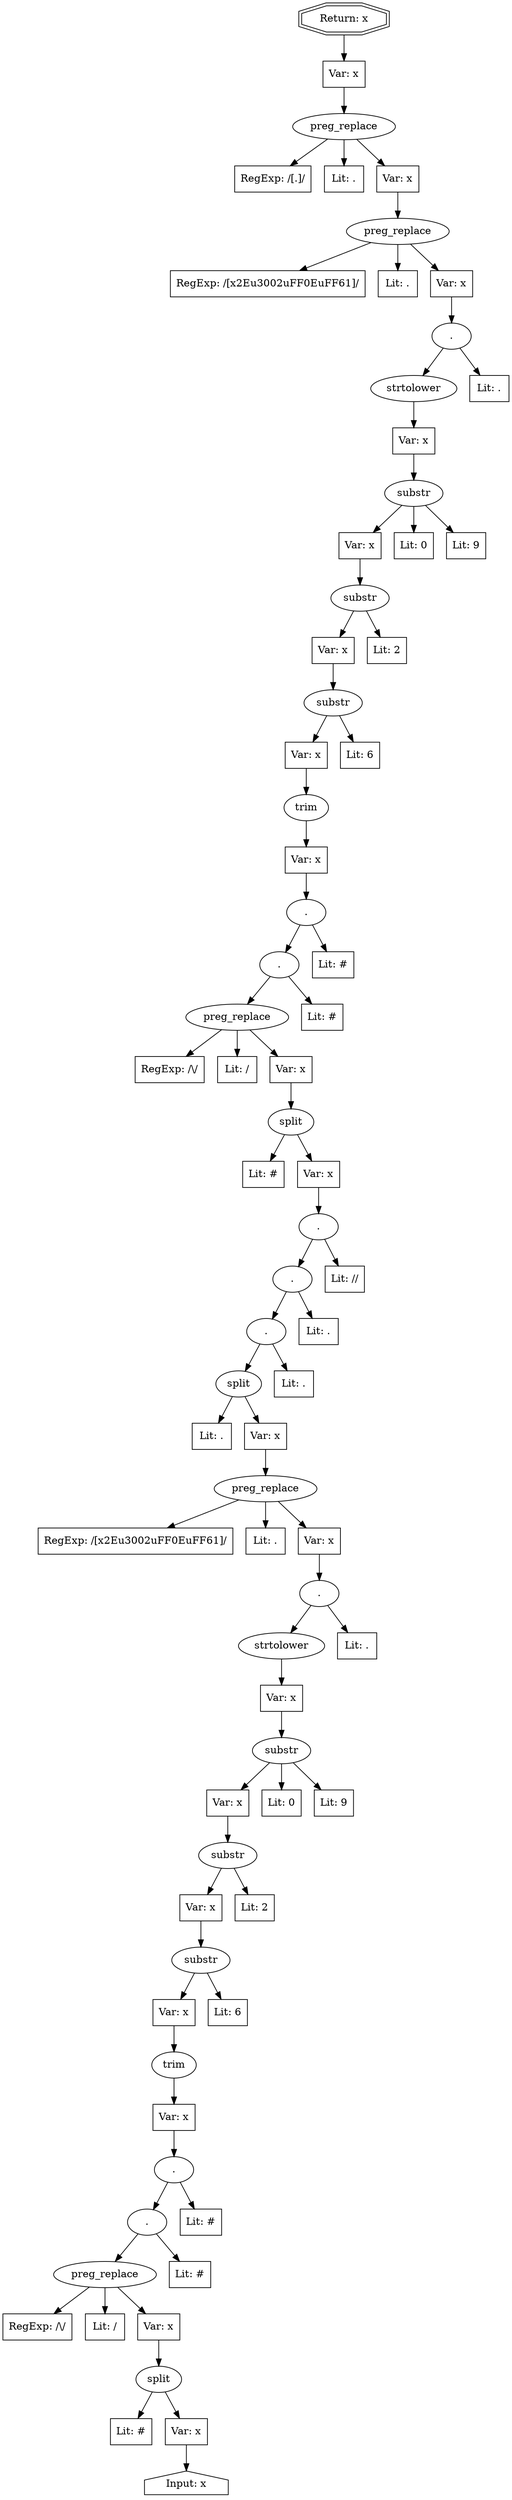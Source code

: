 // Finding: b9efc9ad-7c1d-4566-baba-a3e6dd82c86c
// Finding.url: https://example12.com/terms##</iframe></style></script></object></embed></textarea><img src=x onerror=taintfoxLog('1ed83216ef0948a0937f7b486ce99cdc')><!--/*
// Finding.parentloc: https://example12.com/terms##</iframe></style></script></object></embed></textarea><img src=x onerror=taintfoxLog('1ed83216ef0948a0937f7b486ce99cdc')><!--/*
// Finding.domain: example12.com
// Finding.base_domain: example12.com
// Finding.source: location.href
// Finding.sink: innerHTML
// Sanitizer.score: 26
// Sanitizer.name: <synthetic>
// Sanitizer.location: example18.com
// Finding.begin: 32671
// Finding.end: 32677
// Finding.original_uuid: 10ad016e-5639-483b-831e-0d8ac7ee1c05
// Finding.TwentyFiveMillionFlowsId: -1175349165
// Finding.script: https://example13.com/package/run_js/17a22aa6ad5fba0290417139214bcf1ede4631cc1609b894c3b6e6ecff4a0a3e/xfalse/x12
// Finding.line: 5
// Exploit.uuid: 1ed83216-ef09-48a0-937f-7b486ce99cdc
// Exploit.success: false
// Exploit.status: validated
// Exploit.method: C
// Exploit.type: html
// Exploit.token: text
// Exploit.content: :
// Exploit.quote_type: None
// Exploit.tag: None
// Exploit.break_out: #</iframe></style></script></object></embed></textarea><img src=x onerror=
// Exploit.break_in: ><!--/*
// Exploit.payload: #</iframe></style></script></object></embed></textarea><img src=x onerror=taintfoxLog(1)><!--/*
// Exploit.begin_taint_url: 0
// Exploit.end_taint_url: 6
// Exploit.replace_begin_url: 23
// Exploit.replace_end_url: 23
// Exploit.replace_begin_param: 23854
// Exploit.replace_end_param: 23854
// Issues.LargestEncodeAttrStringChain: 0
// Issues.LargestTextFragmentEncodeChainLength: 0
// Issues.HasApproximation: false
// Issues.HasMissingImplementation: false
// Issues.HasInfiniteRegexWithFunctionReplacer: false
// Issues.MergedSplitAndJoins: true
// Issues.HasUrlInRhsOfReplace: false
// Issues.HasUrlInLhsOfReplace: false
// Issues.HasCookieValueInLhsOfreplace: false
// Issues.HasCookieValueInRhsOfreplace: false
// Issues.HasCookieValueInMatchPattern: false
// Issues.HasCookieValueInExecPattern: false
// Issues.RemovedLRConcats: true
// Issues.RemovedReplaceArtifacts: false
// Issues.HasUrlInMatchPattern: false
// Issues.HasUrlInExecPattern: false
// Issues.RemovedNOPreplaces: false
// Issues.Known_sanitizer: false
// DepGraph.hash: 290004033
// DepGraph.sanitizer_hash: 1073805964
// Merged split and join statements 
// Removed LR concats 
// Removed LR concats 
// Removed LR concats 
// Removed LR concats 
// Removed LR concats 
digraph cfg {
n0 [shape=house, label="Input: x"];
n1 [shape=ellipse, label="split"];
n2 [shape=box, label="Lit: #"];
n3 [shape=box, label="Var: x"];
n4 [shape=ellipse, label="preg_replace"];
n5 [shape=box, label="RegExp: /\\/"];
n6 [shape=box, label="Lit: /"];
n7 [shape=box, label="Var: x"];
n8 [shape=ellipse, label="."];
n9 [shape=box, label="Lit: #"];
n10 [shape=ellipse, label="."];
n11 [shape=box, label="Lit: #"];
n12 [shape=ellipse, label="trim"];
n13 [shape=box, label="Var: x"];
n14 [shape=ellipse, label="substr"];
n15 [shape=box, label="Var: x"];
n16 [shape=box, label="Lit: 6"];
n17 [shape=ellipse, label="substr"];
n18 [shape=box, label="Var: x"];
n19 [shape=box, label="Lit: 2"];
n20 [shape=ellipse, label="substr"];
n21 [shape=box, label="Var: x"];
n22 [shape=box, label="Lit: 0"];
n23 [shape=box, label="Lit: 9"];
n24 [shape=ellipse, label="strtolower"];
n25 [shape=box, label="Var: x"];
n26 [shape=ellipse, label="."];
n27 [shape=box, label="Lit: ."];
n28 [shape=ellipse, label="preg_replace"];
n29 [shape=box, label="RegExp: /[\x2E\u3002\uFF0E\uFF61]/"];
n30 [shape=box, label="Lit: ."];
n31 [shape=box, label="Var: x"];
n32 [shape=ellipse, label="split"];
n33 [shape=box, label="Lit: ."];
n34 [shape=box, label="Var: x"];
n35 [shape=ellipse, label="."];
n36 [shape=box, label="Lit: ."];
n37 [shape=ellipse, label="."];
n38 [shape=box, label="Lit: ."];
n39 [shape=ellipse, label="."];
n40 [shape=box, label="Lit: //"];
n41 [shape=ellipse, label="split"];
n42 [shape=box, label="Lit: #"];
n43 [shape=box, label="Var: x"];
n44 [shape=ellipse, label="preg_replace"];
n45 [shape=box, label="RegExp: /\\/"];
n46 [shape=box, label="Lit: /"];
n47 [shape=box, label="Var: x"];
n48 [shape=ellipse, label="."];
n49 [shape=box, label="Lit: #"];
n50 [shape=ellipse, label="."];
n51 [shape=box, label="Lit: #"];
n52 [shape=ellipse, label="trim"];
n53 [shape=box, label="Var: x"];
n54 [shape=ellipse, label="substr"];
n55 [shape=box, label="Var: x"];
n56 [shape=box, label="Lit: 6"];
n57 [shape=ellipse, label="substr"];
n58 [shape=box, label="Var: x"];
n59 [shape=box, label="Lit: 2"];
n60 [shape=ellipse, label="substr"];
n61 [shape=box, label="Var: x"];
n62 [shape=box, label="Lit: 0"];
n63 [shape=box, label="Lit: 9"];
n64 [shape=ellipse, label="strtolower"];
n65 [shape=box, label="Var: x"];
n66 [shape=ellipse, label="."];
n67 [shape=box, label="Lit: ."];
n68 [shape=ellipse, label="preg_replace"];
n69 [shape=box, label="RegExp: /[\x2E\u3002\uFF0E\uFF61]/"];
n70 [shape=box, label="Lit: ."];
n71 [shape=box, label="Var: x"];
n72 [shape=ellipse, label="preg_replace"];
n73 [shape=box, label="RegExp: /[.]/"];
n74 [shape=box, label="Lit: ."];
n75 [shape=box, label="Var: x"];
n76 [shape=box, label="Var: x"];
n77 [shape=doubleoctagon, label="Return: x"];
n3 -> n0;
n1 -> n2;
n1 -> n3;
n7 -> n1;
n4 -> n5;
n4 -> n6;
n4 -> n7;
n8 -> n9;
n8 -> n4;
n10 -> n8;
n10 -> n11;
n13 -> n10;
n12 -> n13;
n15 -> n12;
n14 -> n15;
n14 -> n16;
n18 -> n14;
n17 -> n18;
n17 -> n19;
n21 -> n17;
n20 -> n21;
n20 -> n22;
n20 -> n23;
n25 -> n20;
n24 -> n25;
n26 -> n24;
n26 -> n27;
n31 -> n26;
n28 -> n29;
n28 -> n30;
n28 -> n31;
n34 -> n28;
n32 -> n33;
n32 -> n34;
n35 -> n36;
n35 -> n32;
n37 -> n35;
n37 -> n38;
n39 -> n40;
n39 -> n37;
n43 -> n39;
n41 -> n42;
n41 -> n43;
n47 -> n41;
n44 -> n45;
n44 -> n46;
n44 -> n47;
n48 -> n49;
n48 -> n44;
n50 -> n48;
n50 -> n51;
n53 -> n50;
n52 -> n53;
n55 -> n52;
n54 -> n55;
n54 -> n56;
n58 -> n54;
n57 -> n58;
n57 -> n59;
n61 -> n57;
n60 -> n61;
n60 -> n62;
n60 -> n63;
n65 -> n60;
n64 -> n65;
n66 -> n64;
n66 -> n67;
n71 -> n66;
n68 -> n69;
n68 -> n70;
n68 -> n71;
n75 -> n68;
n72 -> n73;
n72 -> n74;
n72 -> n75;
n76 -> n72;
n77 -> n76;
}